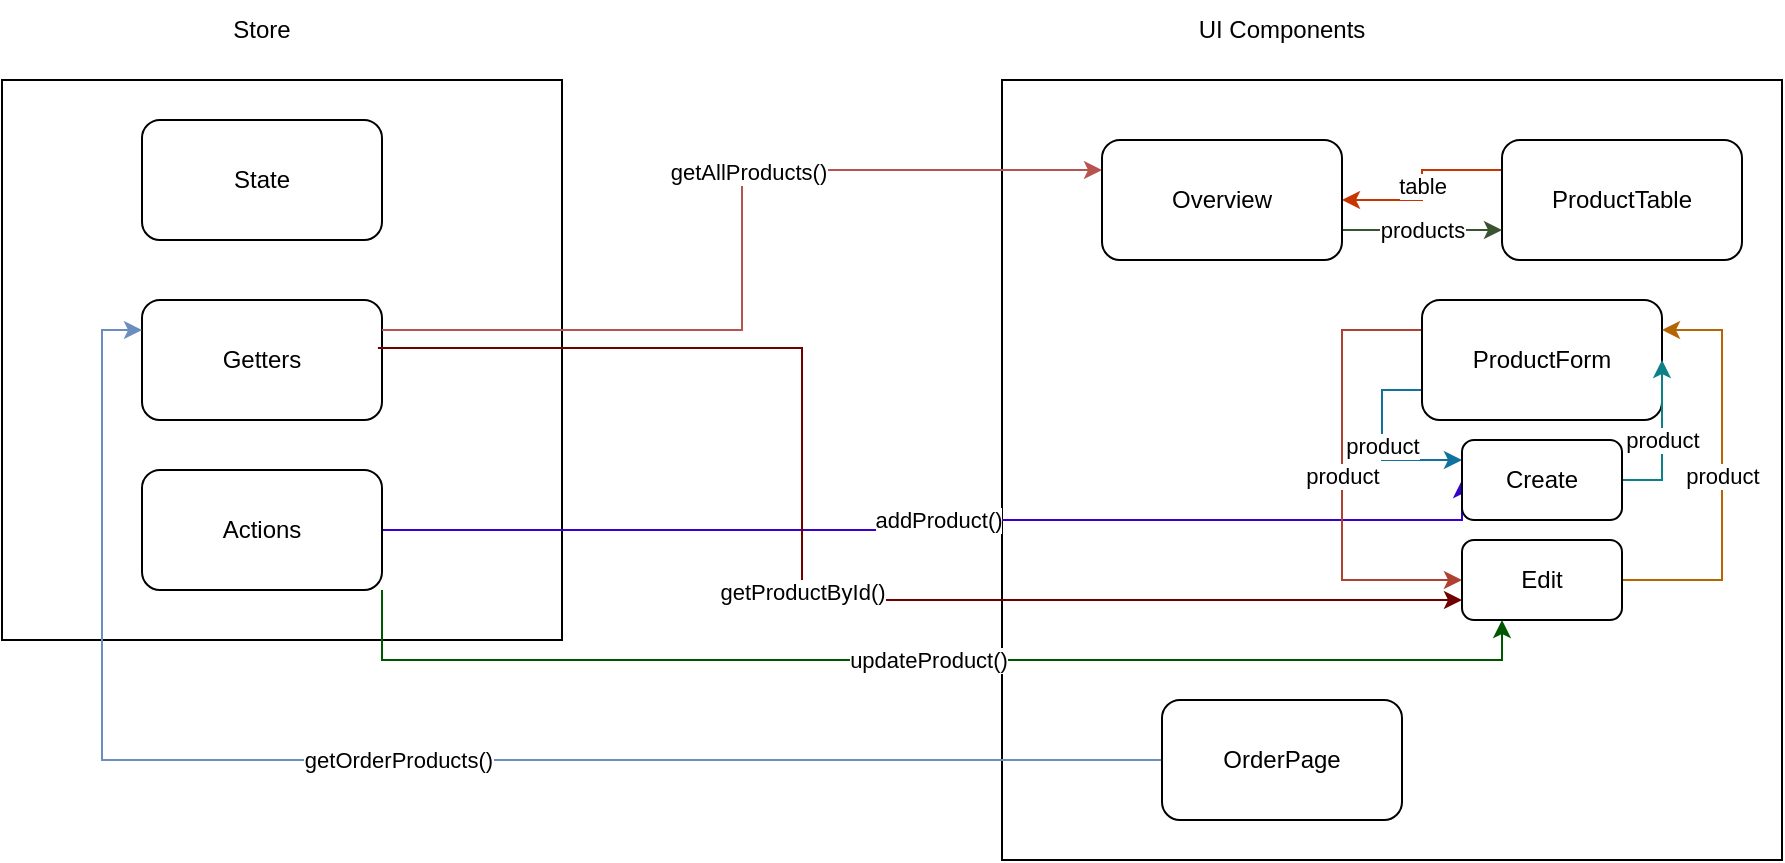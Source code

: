 <mxfile version="24.0.2" type="github">
  <diagram name="Pagina-1" id="hlhXh77hV-SeNRbmWjuJ">
    <mxGraphModel dx="1434" dy="746" grid="1" gridSize="10" guides="1" tooltips="1" connect="1" arrows="1" fold="1" page="1" pageScale="1" pageWidth="1100" pageHeight="850" math="0" shadow="0">
      <root>
        <mxCell id="0" />
        <mxCell id="1" parent="0" />
        <mxCell id="-MzTLWb8dEd52CN7HGfY-1" value="" style="whiteSpace=wrap;html=1;aspect=fixed;" parent="1" vertex="1">
          <mxGeometry x="150" y="170" width="280" height="280" as="geometry" />
        </mxCell>
        <mxCell id="-MzTLWb8dEd52CN7HGfY-2" value="Store" style="text;html=1;align=center;verticalAlign=middle;whiteSpace=wrap;rounded=0;" parent="1" vertex="1">
          <mxGeometry x="250" y="130" width="60" height="30" as="geometry" />
        </mxCell>
        <mxCell id="-MzTLWb8dEd52CN7HGfY-4" value="" style="whiteSpace=wrap;html=1;aspect=fixed;" parent="1" vertex="1">
          <mxGeometry x="650" y="170" width="390" height="390" as="geometry" />
        </mxCell>
        <mxCell id="-MzTLWb8dEd52CN7HGfY-5" value="UI Components" style="text;html=1;align=center;verticalAlign=middle;whiteSpace=wrap;rounded=0;" parent="1" vertex="1">
          <mxGeometry x="740" y="130" width="100" height="30" as="geometry" />
        </mxCell>
        <mxCell id="-MzTLWb8dEd52CN7HGfY-7" value="Getters" style="rounded=1;whiteSpace=wrap;html=1;" parent="1" vertex="1">
          <mxGeometry x="220" y="280" width="120" height="60" as="geometry" />
        </mxCell>
        <mxCell id="-MzTLWb8dEd52CN7HGfY-35" value="addProduct()" style="edgeStyle=orthogonalEdgeStyle;rounded=0;orthogonalLoop=1;jettySize=auto;html=1;exitX=1;exitY=0.5;exitDx=0;exitDy=0;entryX=0;entryY=0.5;entryDx=0;entryDy=0;fillColor=#6a00ff;strokeColor=#3700CC;" parent="1" source="-MzTLWb8dEd52CN7HGfY-8" target="-MzTLWb8dEd52CN7HGfY-28" edge="1">
          <mxGeometry relative="1" as="geometry">
            <Array as="points">
              <mxPoint x="610" y="395" />
              <mxPoint x="610" y="390" />
              <mxPoint x="880" y="390" />
            </Array>
          </mxGeometry>
        </mxCell>
        <mxCell id="-MzTLWb8dEd52CN7HGfY-36" value="getProductById()" style="edgeStyle=orthogonalEdgeStyle;rounded=0;orthogonalLoop=1;jettySize=auto;html=1;exitX=0.983;exitY=0.4;exitDx=0;exitDy=0;entryX=0;entryY=0.75;entryDx=0;entryDy=0;fillColor=#a20025;strokeColor=#6F0000;exitPerimeter=0;" parent="1" source="-MzTLWb8dEd52CN7HGfY-7" target="-MzTLWb8dEd52CN7HGfY-29" edge="1">
          <mxGeometry relative="1" as="geometry">
            <Array as="points">
              <mxPoint x="550" y="304" />
              <mxPoint x="550" y="430" />
            </Array>
          </mxGeometry>
        </mxCell>
        <mxCell id="-MzTLWb8dEd52CN7HGfY-37" value="updateProduct()" style="edgeStyle=orthogonalEdgeStyle;rounded=0;orthogonalLoop=1;jettySize=auto;html=1;exitX=1;exitY=1;exitDx=0;exitDy=0;entryX=0.25;entryY=1;entryDx=0;entryDy=0;fillColor=#008a00;strokeColor=#005700;" parent="1" source="-MzTLWb8dEd52CN7HGfY-8" target="-MzTLWb8dEd52CN7HGfY-29" edge="1">
          <mxGeometry relative="1" as="geometry" />
        </mxCell>
        <mxCell id="-MzTLWb8dEd52CN7HGfY-8" value="Actions" style="rounded=1;whiteSpace=wrap;html=1;" parent="1" vertex="1">
          <mxGeometry x="220" y="365" width="120" height="60" as="geometry" />
        </mxCell>
        <mxCell id="-MzTLWb8dEd52CN7HGfY-11" style="edgeStyle=orthogonalEdgeStyle;rounded=0;orthogonalLoop=1;jettySize=auto;html=1;exitX=1;exitY=0.25;exitDx=0;exitDy=0;fillColor=#f8cecc;strokeColor=#b85450;fontColor=#A9C4EB;gradientColor=#ea6b66;entryX=0;entryY=0.25;entryDx=0;entryDy=0;" parent="1" source="-MzTLWb8dEd52CN7HGfY-7" target="-MzTLWb8dEd52CN7HGfY-38" edge="1">
          <mxGeometry relative="1" as="geometry">
            <mxPoint x="590" y="240" as="targetPoint" />
          </mxGeometry>
        </mxCell>
        <mxCell id="-MzTLWb8dEd52CN7HGfY-12" value="getAllProducts()" style="edgeLabel;html=1;align=center;verticalAlign=middle;resizable=0;points=[];" parent="-MzTLWb8dEd52CN7HGfY-11" vertex="1" connectable="0">
          <mxGeometry x="0.195" y="-1" relative="1" as="geometry">
            <mxPoint as="offset" />
          </mxGeometry>
        </mxCell>
        <mxCell id="-MzTLWb8dEd52CN7HGfY-9" value="State" style="rounded=1;whiteSpace=wrap;html=1;" parent="1" vertex="1">
          <mxGeometry x="220" y="190" width="120" height="60" as="geometry" />
        </mxCell>
        <mxCell id="-MzTLWb8dEd52CN7HGfY-39" value="table" style="edgeStyle=orthogonalEdgeStyle;rounded=0;orthogonalLoop=1;jettySize=auto;html=1;exitX=0;exitY=0.25;exitDx=0;exitDy=0;entryX=1;entryY=0.5;entryDx=0;entryDy=0;fillColor=#fa6800;strokeColor=#C73500;" parent="1" source="-MzTLWb8dEd52CN7HGfY-10" target="-MzTLWb8dEd52CN7HGfY-38" edge="1">
          <mxGeometry relative="1" as="geometry" />
        </mxCell>
        <mxCell id="-MzTLWb8dEd52CN7HGfY-10" value="ProductTable" style="rounded=1;whiteSpace=wrap;html=1;" parent="1" vertex="1">
          <mxGeometry x="900" y="200" width="120" height="60" as="geometry" />
        </mxCell>
        <mxCell id="-MzTLWb8dEd52CN7HGfY-33" value="product" style="edgeStyle=orthogonalEdgeStyle;rounded=0;orthogonalLoop=1;jettySize=auto;html=1;exitX=0;exitY=0.75;exitDx=0;exitDy=0;entryX=0;entryY=0.25;entryDx=0;entryDy=0;fillColor=#b1ddf0;strokeColor=#10739e;" parent="1" source="-MzTLWb8dEd52CN7HGfY-13" target="-MzTLWb8dEd52CN7HGfY-28" edge="1">
          <mxGeometry relative="1" as="geometry" />
        </mxCell>
        <mxCell id="-MzTLWb8dEd52CN7HGfY-34" value="product" style="edgeStyle=orthogonalEdgeStyle;rounded=0;orthogonalLoop=1;jettySize=auto;html=1;exitX=0;exitY=0.25;exitDx=0;exitDy=0;entryX=0;entryY=0.5;entryDx=0;entryDy=0;fillColor=#fad9d5;strokeColor=#ae4132;" parent="1" source="-MzTLWb8dEd52CN7HGfY-13" target="-MzTLWb8dEd52CN7HGfY-29" edge="1">
          <mxGeometry relative="1" as="geometry">
            <Array as="points">
              <mxPoint x="820" y="295" />
              <mxPoint x="820" y="420" />
            </Array>
          </mxGeometry>
        </mxCell>
        <mxCell id="-MzTLWb8dEd52CN7HGfY-13" value="ProductForm" style="rounded=1;whiteSpace=wrap;html=1;" parent="1" vertex="1">
          <mxGeometry x="860" y="280" width="120" height="60" as="geometry" />
        </mxCell>
        <mxCell id="vZr9IhrEQwurVLDDWHcQ-1" value="getOrderProducts()" style="edgeStyle=orthogonalEdgeStyle;rounded=0;orthogonalLoop=1;jettySize=auto;html=1;exitX=0;exitY=0.5;exitDx=0;exitDy=0;entryX=0;entryY=0.25;entryDx=0;entryDy=0;fillColor=#dae8fc;strokeColor=#6c8ebf;" edge="1" parent="1" source="-MzTLWb8dEd52CN7HGfY-19" target="-MzTLWb8dEd52CN7HGfY-7">
          <mxGeometry relative="1" as="geometry" />
        </mxCell>
        <mxCell id="-MzTLWb8dEd52CN7HGfY-19" value="OrderPage" style="rounded=1;whiteSpace=wrap;html=1;" parent="1" vertex="1">
          <mxGeometry x="730" y="480" width="120" height="60" as="geometry" />
        </mxCell>
        <mxCell id="-MzTLWb8dEd52CN7HGfY-30" value="product" style="edgeStyle=orthogonalEdgeStyle;rounded=0;orthogonalLoop=1;jettySize=auto;html=1;exitX=1;exitY=0.5;exitDx=0;exitDy=0;entryX=1;entryY=0.5;entryDx=0;entryDy=0;fillColor=#b0e3e6;strokeColor=#0e8088;" parent="1" source="-MzTLWb8dEd52CN7HGfY-28" target="-MzTLWb8dEd52CN7HGfY-13" edge="1">
          <mxGeometry relative="1" as="geometry" />
        </mxCell>
        <mxCell id="-MzTLWb8dEd52CN7HGfY-28" value="Create" style="rounded=1;whiteSpace=wrap;html=1;" parent="1" vertex="1">
          <mxGeometry x="880" y="350" width="80" height="40" as="geometry" />
        </mxCell>
        <mxCell id="-MzTLWb8dEd52CN7HGfY-32" value="product" style="edgeStyle=orthogonalEdgeStyle;rounded=0;orthogonalLoop=1;jettySize=auto;html=1;exitX=1;exitY=0.5;exitDx=0;exitDy=0;entryX=1;entryY=0.25;entryDx=0;entryDy=0;fillColor=#fad7ac;strokeColor=#b46504;" parent="1" source="-MzTLWb8dEd52CN7HGfY-29" target="-MzTLWb8dEd52CN7HGfY-13" edge="1">
          <mxGeometry relative="1" as="geometry">
            <Array as="points">
              <mxPoint x="1010" y="420" />
              <mxPoint x="1010" y="295" />
            </Array>
          </mxGeometry>
        </mxCell>
        <mxCell id="-MzTLWb8dEd52CN7HGfY-29" value="Edit" style="rounded=1;whiteSpace=wrap;html=1;" parent="1" vertex="1">
          <mxGeometry x="880" y="400" width="80" height="40" as="geometry" />
        </mxCell>
        <mxCell id="-MzTLWb8dEd52CN7HGfY-40" value="products" style="edgeStyle=orthogonalEdgeStyle;rounded=0;orthogonalLoop=1;jettySize=auto;html=1;exitX=1;exitY=0.75;exitDx=0;exitDy=0;entryX=0;entryY=0.75;entryDx=0;entryDy=0;fillColor=#6d8764;strokeColor=#3A5431;" parent="1" source="-MzTLWb8dEd52CN7HGfY-38" target="-MzTLWb8dEd52CN7HGfY-10" edge="1">
          <mxGeometry relative="1" as="geometry" />
        </mxCell>
        <mxCell id="-MzTLWb8dEd52CN7HGfY-38" value="Overview" style="rounded=1;whiteSpace=wrap;html=1;" parent="1" vertex="1">
          <mxGeometry x="700" y="200" width="120" height="60" as="geometry" />
        </mxCell>
      </root>
    </mxGraphModel>
  </diagram>
</mxfile>

